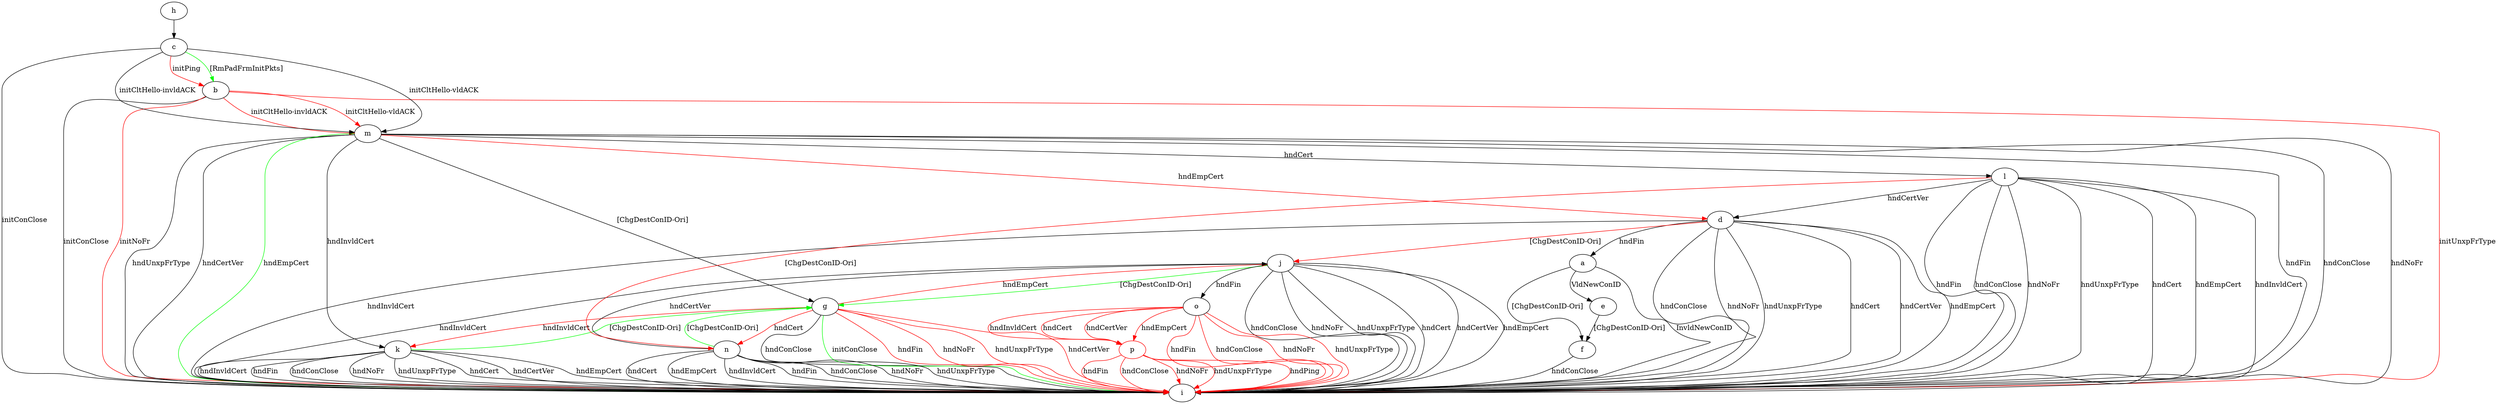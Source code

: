 digraph "" {
	a -> e	[key=0,
		label="VldNewConID "];
	a -> f	[key=0,
		label="[ChgDestConID-Ori] "];
	a -> i	[key=0,
		label="InvldNewConID "];
	b -> i	[key=0,
		label="initConClose "];
	b -> i	[key=1,
		color=red,
		label="initNoFr "];
	b -> i	[key=2,
		color=red,
		label="initUnxpFrType "];
	b -> m	[key=0,
		color=red,
		label="initCltHello-vldACK "];
	b -> m	[key=1,
		color=red,
		label="initCltHello-invldACK "];
	c -> b	[key=0,
		color=green,
		label="[RmPadFrmInitPkts] "];
	c -> b	[key=1,
		color=red,
		label="initPing "];
	c -> i	[key=0,
		label="initConClose "];
	c -> m	[key=0,
		label="initCltHello-vldACK "];
	c -> m	[key=1,
		label="initCltHello-invldACK "];
	d -> a	[key=0,
		label="hndFin "];
	d -> i	[key=0,
		label="hndConClose "];
	d -> i	[key=1,
		label="hndNoFr "];
	d -> i	[key=2,
		label="hndUnxpFrType "];
	d -> i	[key=3,
		label="hndCert "];
	d -> i	[key=4,
		label="hndCertVer "];
	d -> i	[key=5,
		label="hndEmpCert "];
	d -> i	[key=6,
		label="hndInvldCert "];
	d -> j	[key=0,
		color=red,
		label="[ChgDestConID-Ori] "];
	e -> f	[key=0,
		label="[ChgDestConID-Ori] "];
	f -> i	[key=0,
		label="hndConClose "];
	g -> i	[key=0,
		label="hndConClose "];
	g -> i	[key=1,
		color=green,
		label="initConClose "];
	g -> i	[key=2,
		color=red,
		label="hndFin "];
	g -> i	[key=3,
		color=red,
		label="hndNoFr "];
	g -> i	[key=4,
		color=red,
		label="hndUnxpFrType "];
	g -> i	[key=5,
		color=red,
		label="hndCertVer "];
	g -> j	[key=0,
		color=red,
		label="hndEmpCert "];
	g -> k	[key=0,
		color=red,
		label="hndInvldCert "];
	g -> n	[key=0,
		color=red,
		label="hndCert "];
	h -> c	[key=0];
	j -> g	[key=0,
		color=green,
		label="[ChgDestConID-Ori] "];
	j -> i	[key=0,
		label="hndConClose "];
	j -> i	[key=1,
		label="hndNoFr "];
	j -> i	[key=2,
		label="hndUnxpFrType "];
	j -> i	[key=3,
		label="hndCert "];
	j -> i	[key=4,
		label="hndCertVer "];
	j -> i	[key=5,
		label="hndEmpCert "];
	j -> i	[key=6,
		label="hndInvldCert "];
	j -> o	[key=0,
		label="hndFin "];
	k -> g	[key=0,
		color=green,
		label="[ChgDestConID-Ori] "];
	k -> i	[key=0,
		label="hndFin "];
	k -> i	[key=1,
		label="hndConClose "];
	k -> i	[key=2,
		label="hndNoFr "];
	k -> i	[key=3,
		label="hndUnxpFrType "];
	k -> i	[key=4,
		label="hndCert "];
	k -> i	[key=5,
		label="hndCertVer "];
	k -> i	[key=6,
		label="hndEmpCert "];
	k -> i	[key=7,
		label="hndInvldCert "];
	l -> d	[key=0,
		label="hndCertVer "];
	l -> i	[key=0,
		label="hndFin "];
	l -> i	[key=1,
		label="hndConClose "];
	l -> i	[key=2,
		label="hndNoFr "];
	l -> i	[key=3,
		label="hndUnxpFrType "];
	l -> i	[key=4,
		label="hndCert "];
	l -> i	[key=5,
		label="hndEmpCert "];
	l -> i	[key=6,
		label="hndInvldCert "];
	l -> n	[key=0,
		color=red,
		label="[ChgDestConID-Ori] "];
	m -> d	[key=0,
		color=red,
		label="hndEmpCert "];
	m -> g	[key=0,
		label="[ChgDestConID-Ori] "];
	m -> i	[key=0,
		label="hndFin "];
	m -> i	[key=1,
		label="hndConClose "];
	m -> i	[key=2,
		label="hndNoFr "];
	m -> i	[key=3,
		label="hndUnxpFrType "];
	m -> i	[key=4,
		label="hndCertVer "];
	m -> i	[key=5,
		color=green,
		label="hndEmpCert "];
	m -> k	[key=0,
		label="hndInvldCert "];
	m -> l	[key=0,
		label="hndCert "];
	n -> g	[key=0,
		color=green,
		label="[ChgDestConID-Ori] "];
	n -> i	[key=0,
		label="hndFin "];
	n -> i	[key=1,
		label="hndConClose "];
	n -> i	[key=2,
		label="hndNoFr "];
	n -> i	[key=3,
		label="hndUnxpFrType "];
	n -> i	[key=4,
		label="hndCert "];
	n -> i	[key=5,
		label="hndEmpCert "];
	n -> i	[key=6,
		label="hndInvldCert "];
	n -> j	[key=0,
		label="hndCertVer "];
	o -> i	[key=0,
		color=red,
		label="hndFin "];
	o -> i	[key=1,
		color=red,
		label="hndConClose "];
	o -> i	[key=2,
		color=red,
		label="hndNoFr "];
	o -> i	[key=3,
		color=red,
		label="hndUnxpFrType "];
	p	[color=red];
	o -> p	[key=0,
		color=red,
		label="hndCert "];
	o -> p	[key=1,
		color=red,
		label="hndCertVer "];
	o -> p	[key=2,
		color=red,
		label="hndEmpCert "];
	o -> p	[key=3,
		color=red,
		label="hndInvldCert "];
	p -> i	[key=0,
		color=red,
		label="hndPing "];
	p -> i	[key=1,
		color=red,
		label="hndFin "];
	p -> i	[key=2,
		color=red,
		label="hndConClose "];
	p -> i	[key=3,
		color=red,
		label="hndNoFr "];
	p -> i	[key=4,
		color=red,
		label="hndUnxpFrType "];
}
